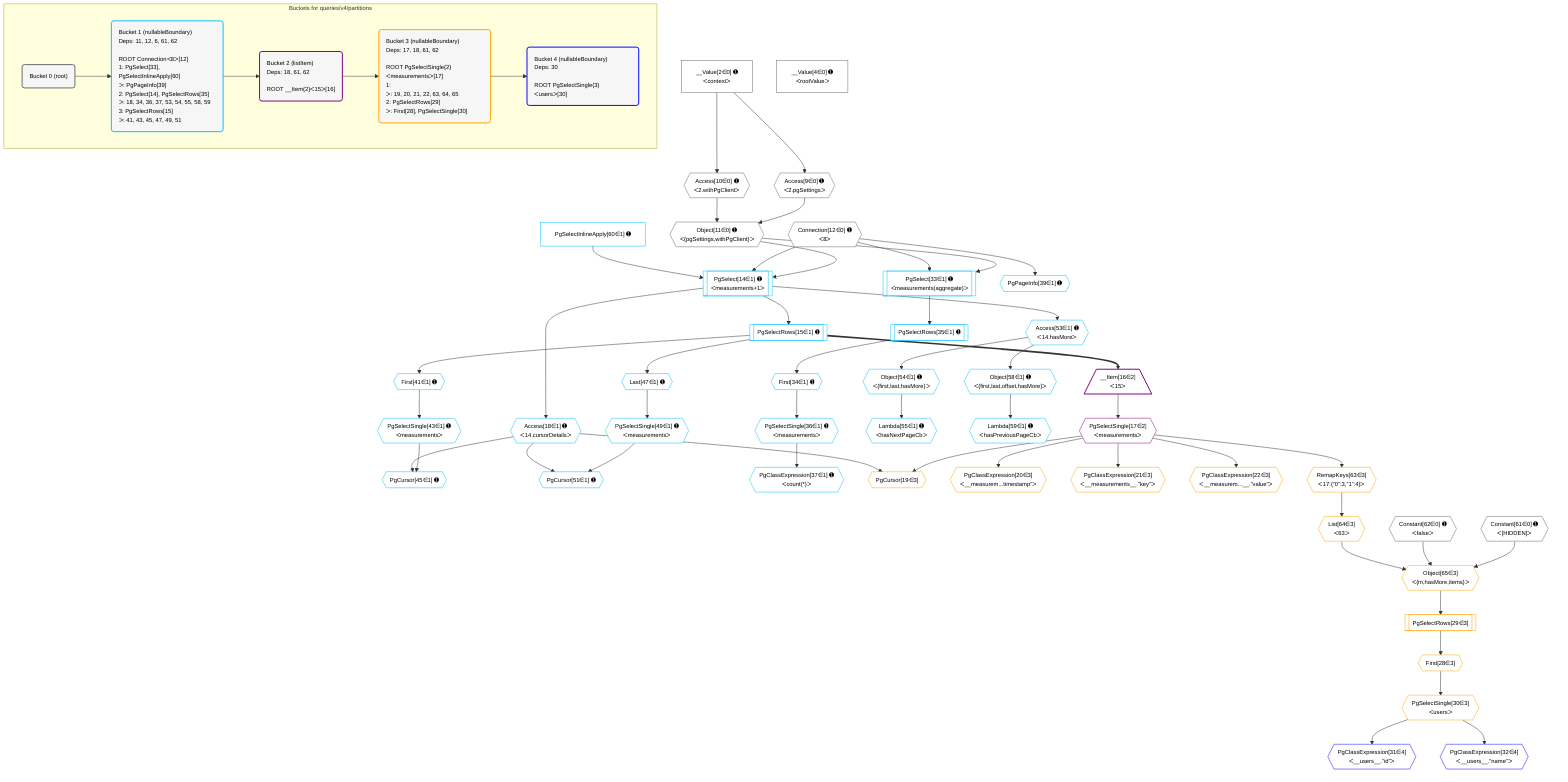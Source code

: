 %%{init: {'themeVariables': { 'fontSize': '12px'}}}%%
graph TD
    classDef path fill:#eee,stroke:#000,color:#000
    classDef plan fill:#fff,stroke-width:1px,color:#000
    classDef itemplan fill:#fff,stroke-width:2px,color:#000
    classDef unbatchedplan fill:#dff,stroke-width:1px,color:#000
    classDef sideeffectplan fill:#fcc,stroke-width:2px,color:#000
    classDef bucket fill:#f6f6f6,color:#000,stroke-width:2px,text-align:left


    %% plan dependencies
    Connection12{{"Connection[12∈0] ➊<br />ᐸ8ᐳ"}}:::plan
    Object11{{"Object[11∈0] ➊<br />ᐸ{pgSettings,withPgClient}ᐳ"}}:::plan
    Access9{{"Access[9∈0] ➊<br />ᐸ2.pgSettingsᐳ"}}:::plan
    Access10{{"Access[10∈0] ➊<br />ᐸ2.withPgClientᐳ"}}:::plan
    Access9 & Access10 --> Object11
    __Value2["__Value[2∈0] ➊<br />ᐸcontextᐳ"]:::plan
    __Value2 --> Access9
    __Value2 --> Access10
    __Value4["__Value[4∈0] ➊<br />ᐸrootValueᐳ"]:::plan
    Constant61{{"Constant[61∈0] ➊<br />ᐸ[HIDDEN]ᐳ"}}:::plan
    Constant62{{"Constant[62∈0] ➊<br />ᐸfalseᐳ"}}:::plan
    PgSelect14[["PgSelect[14∈1] ➊<br />ᐸmeasurements+1ᐳ"]]:::plan
    PgSelectInlineApply60["PgSelectInlineApply[60∈1] ➊"]:::plan
    Object11 & Connection12 & PgSelectInlineApply60 --> PgSelect14
    Object58{{"Object[58∈1] ➊<br />ᐸ{first,last,offset,hasMore}ᐳ"}}:::plan
    Access53{{"Access[53∈1] ➊<br />ᐸ14.hasMoreᐳ"}}:::plan
    Access53 --> Object58
    Object54{{"Object[54∈1] ➊<br />ᐸ{first,last,hasMore}ᐳ"}}:::plan
    Access53 --> Object54
    PgSelect33[["PgSelect[33∈1] ➊<br />ᐸmeasurements(aggregate)ᐳ"]]:::plan
    Object11 & Connection12 --> PgSelect33
    PgCursor45{{"PgCursor[45∈1] ➊"}}:::plan
    PgSelectSingle43{{"PgSelectSingle[43∈1] ➊<br />ᐸmeasurementsᐳ"}}:::plan
    Access18{{"Access[18∈1] ➊<br />ᐸ14.cursorDetailsᐳ"}}:::plan
    PgSelectSingle43 & Access18 --> PgCursor45
    PgCursor51{{"PgCursor[51∈1] ➊"}}:::plan
    PgSelectSingle49{{"PgSelectSingle[49∈1] ➊<br />ᐸmeasurementsᐳ"}}:::plan
    PgSelectSingle49 & Access18 --> PgCursor51
    PgSelectRows15[["PgSelectRows[15∈1] ➊"]]:::plan
    PgSelect14 --> PgSelectRows15
    PgSelect14 --> Access18
    First34{{"First[34∈1] ➊"}}:::plan
    PgSelectRows35[["PgSelectRows[35∈1] ➊"]]:::plan
    PgSelectRows35 --> First34
    PgSelect33 --> PgSelectRows35
    PgSelectSingle36{{"PgSelectSingle[36∈1] ➊<br />ᐸmeasurementsᐳ"}}:::plan
    First34 --> PgSelectSingle36
    PgClassExpression37{{"PgClassExpression[37∈1] ➊<br />ᐸcount(*)ᐳ"}}:::plan
    PgSelectSingle36 --> PgClassExpression37
    PgPageInfo39{{"PgPageInfo[39∈1] ➊"}}:::plan
    Connection12 --> PgPageInfo39
    First41{{"First[41∈1] ➊"}}:::plan
    PgSelectRows15 --> First41
    First41 --> PgSelectSingle43
    Last47{{"Last[47∈1] ➊"}}:::plan
    PgSelectRows15 --> Last47
    Last47 --> PgSelectSingle49
    PgSelect14 --> Access53
    Lambda55{{"Lambda[55∈1] ➊<br />ᐸhasNextPageCbᐳ"}}:::plan
    Object54 --> Lambda55
    Lambda59{{"Lambda[59∈1] ➊<br />ᐸhasPreviousPageCbᐳ"}}:::plan
    Object58 --> Lambda59
    __Item16[/"__Item[16∈2]<br />ᐸ15ᐳ"\]:::itemplan
    PgSelectRows15 ==> __Item16
    PgSelectSingle17{{"PgSelectSingle[17∈2]<br />ᐸmeasurementsᐳ"}}:::plan
    __Item16 --> PgSelectSingle17
    Object65{{"Object[65∈3]<br />ᐸ{m,hasMore,items}ᐳ"}}:::plan
    List64{{"List[64∈3]<br />ᐸ63ᐳ"}}:::plan
    Constant61 & Constant62 & List64 --> Object65
    PgCursor19{{"PgCursor[19∈3]"}}:::plan
    PgSelectSingle17 & Access18 --> PgCursor19
    PgClassExpression20{{"PgClassExpression[20∈3]<br />ᐸ__measurem...timestamp”ᐳ"}}:::plan
    PgSelectSingle17 --> PgClassExpression20
    PgClassExpression21{{"PgClassExpression[21∈3]<br />ᐸ__measurements__.”key”ᐳ"}}:::plan
    PgSelectSingle17 --> PgClassExpression21
    PgClassExpression22{{"PgClassExpression[22∈3]<br />ᐸ__measurem...__.”value”ᐳ"}}:::plan
    PgSelectSingle17 --> PgClassExpression22
    First28{{"First[28∈3]"}}:::plan
    PgSelectRows29[["PgSelectRows[29∈3]"]]:::plan
    PgSelectRows29 --> First28
    Object65 --> PgSelectRows29
    PgSelectSingle30{{"PgSelectSingle[30∈3]<br />ᐸusersᐳ"}}:::plan
    First28 --> PgSelectSingle30
    RemapKeys63{{"RemapKeys[63∈3]<br />ᐸ17:{”0”:3,”1”:4}ᐳ"}}:::plan
    PgSelectSingle17 --> RemapKeys63
    RemapKeys63 --> List64
    PgClassExpression31{{"PgClassExpression[31∈4]<br />ᐸ__users__.”id”ᐳ"}}:::plan
    PgSelectSingle30 --> PgClassExpression31
    PgClassExpression32{{"PgClassExpression[32∈4]<br />ᐸ__users__.”name”ᐳ"}}:::plan
    PgSelectSingle30 --> PgClassExpression32

    %% define steps

    subgraph "Buckets for queries/v4/partitions"
    Bucket0("Bucket 0 (root)"):::bucket
    classDef bucket0 stroke:#696969
    class Bucket0,__Value2,__Value4,Access9,Access10,Object11,Connection12,Constant61,Constant62 bucket0
    Bucket1("Bucket 1 (nullableBoundary)<br />Deps: 11, 12, 6, 61, 62<br /><br />ROOT Connectionᐸ8ᐳ[12]<br />1: PgSelect[33], PgSelectInlineApply[60]<br />ᐳ: PgPageInfo[39]<br />2: PgSelect[14], PgSelectRows[35]<br />ᐳ: 18, 34, 36, 37, 53, 54, 55, 58, 59<br />3: PgSelectRows[15]<br />ᐳ: 41, 43, 45, 47, 49, 51"):::bucket
    classDef bucket1 stroke:#00bfff
    class Bucket1,PgSelect14,PgSelectRows15,Access18,PgSelect33,First34,PgSelectRows35,PgSelectSingle36,PgClassExpression37,PgPageInfo39,First41,PgSelectSingle43,PgCursor45,Last47,PgSelectSingle49,PgCursor51,Access53,Object54,Lambda55,Object58,Lambda59,PgSelectInlineApply60 bucket1
    Bucket2("Bucket 2 (listItem)<br />Deps: 18, 61, 62<br /><br />ROOT __Item{2}ᐸ15ᐳ[16]"):::bucket
    classDef bucket2 stroke:#7f007f
    class Bucket2,__Item16,PgSelectSingle17 bucket2
    Bucket3("Bucket 3 (nullableBoundary)<br />Deps: 17, 18, 61, 62<br /><br />ROOT PgSelectSingle{2}ᐸmeasurementsᐳ[17]<br />1: <br />ᐳ: 19, 20, 21, 22, 63, 64, 65<br />2: PgSelectRows[29]<br />ᐳ: First[28], PgSelectSingle[30]"):::bucket
    classDef bucket3 stroke:#ffa500
    class Bucket3,PgCursor19,PgClassExpression20,PgClassExpression21,PgClassExpression22,First28,PgSelectRows29,PgSelectSingle30,RemapKeys63,List64,Object65 bucket3
    Bucket4("Bucket 4 (nullableBoundary)<br />Deps: 30<br /><br />ROOT PgSelectSingle{3}ᐸusersᐳ[30]"):::bucket
    classDef bucket4 stroke:#0000ff
    class Bucket4,PgClassExpression31,PgClassExpression32 bucket4
    Bucket0 --> Bucket1
    Bucket1 --> Bucket2
    Bucket2 --> Bucket3
    Bucket3 --> Bucket4
    end